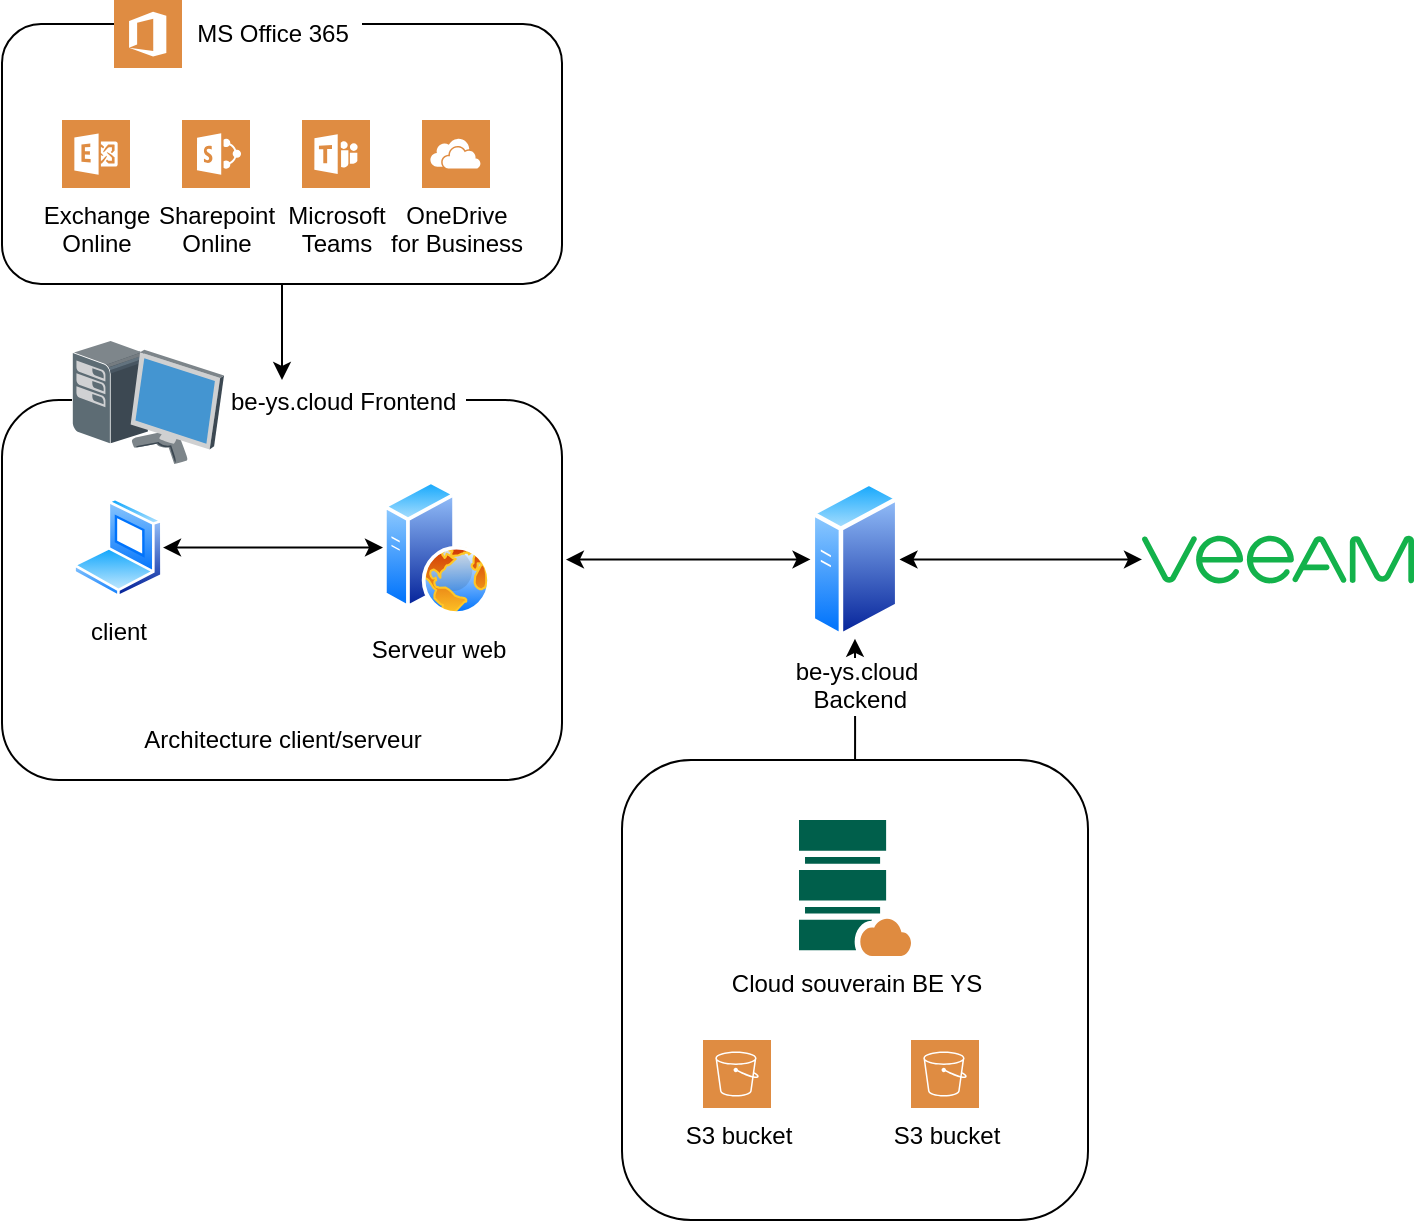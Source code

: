 <mxfile version="14.9.0" type="github">
  <diagram id="Q-p-yIMxDZNGZ18vUjYF" name="Page-1">
    <mxGraphModel dx="1038" dy="579" grid="1" gridSize="10" guides="1" tooltips="1" connect="1" arrows="1" fold="1" page="1" pageScale="1" pageWidth="827" pageHeight="1169" math="0" shadow="0">
      <root>
        <mxCell id="0" />
        <mxCell id="1" parent="0" />
        <mxCell id="329Qnx-gSeEADM7qm942-45" value="" style="edgeStyle=orthogonalEdgeStyle;rounded=0;orthogonalLoop=1;jettySize=auto;html=1;startArrow=none;startFill=0;" edge="1" parent="1" source="329Qnx-gSeEADM7qm942-8">
          <mxGeometry relative="1" as="geometry">
            <mxPoint x="180" y="210" as="targetPoint" />
          </mxGeometry>
        </mxCell>
        <mxCell id="329Qnx-gSeEADM7qm942-8" value="" style="rounded=1;whiteSpace=wrap;html=1;" vertex="1" parent="1">
          <mxGeometry x="40" y="32" width="280" height="130" as="geometry" />
        </mxCell>
        <mxCell id="329Qnx-gSeEADM7qm942-1" value="Exchange&lt;br&gt;Online" style="pointerEvents=1;shadow=0;dashed=0;html=1;strokeColor=none;fillColor=#DF8C42;labelPosition=center;verticalLabelPosition=bottom;verticalAlign=top;align=center;outlineConnect=0;shape=mxgraph.veeam2.microsoft_exchange;" vertex="1" parent="1">
          <mxGeometry x="70" y="80" width="34" height="34" as="geometry" />
        </mxCell>
        <mxCell id="329Qnx-gSeEADM7qm942-2" value="Sharepoint&lt;br&gt;Online" style="pointerEvents=1;shadow=0;dashed=0;html=1;strokeColor=none;fillColor=#DF8C42;labelPosition=center;verticalLabelPosition=bottom;verticalAlign=top;align=center;outlineConnect=0;shape=mxgraph.veeam2.microsoft_sharepoint;" vertex="1" parent="1">
          <mxGeometry x="130" y="80" width="34" height="34" as="geometry" />
        </mxCell>
        <mxCell id="329Qnx-gSeEADM7qm942-3" value="Microsoft &lt;br&gt;Teams" style="pointerEvents=1;shadow=0;dashed=0;html=1;strokeColor=none;fillColor=#DF8C42;labelPosition=center;verticalLabelPosition=bottom;verticalAlign=top;align=center;outlineConnect=0;shape=mxgraph.veeam2.microsoft_teams;" vertex="1" parent="1">
          <mxGeometry x="190" y="80" width="34" height="34" as="geometry" />
        </mxCell>
        <mxCell id="329Qnx-gSeEADM7qm942-4" value="OneDrive &lt;br&gt;for Business" style="pointerEvents=1;shadow=0;dashed=0;html=1;strokeColor=none;fillColor=#DF8C42;labelPosition=center;verticalLabelPosition=bottom;verticalAlign=top;align=center;outlineConnect=0;shape=mxgraph.veeam2.microsoft_onedrive;" vertex="1" parent="1">
          <mxGeometry x="250" y="80" width="34" height="34" as="geometry" />
        </mxCell>
        <mxCell id="329Qnx-gSeEADM7qm942-7" value="" style="pointerEvents=1;shadow=0;dashed=0;html=1;strokeColor=none;fillColor=#DF8C42;labelPosition=center;verticalLabelPosition=bottom;verticalAlign=top;align=center;outlineConnect=0;shape=mxgraph.veeam2.microsoft_office;" vertex="1" parent="1">
          <mxGeometry x="96" y="20" width="34" height="34" as="geometry" />
        </mxCell>
        <mxCell id="329Qnx-gSeEADM7qm942-9" value="MS Office 365" style="text;html=1;align=center;verticalAlign=middle;resizable=0;points=[];autosize=1;strokeColor=none;fillColor=#ffffff;" vertex="1" parent="1">
          <mxGeometry x="130" y="27" width="90" height="20" as="geometry" />
        </mxCell>
        <mxCell id="329Qnx-gSeEADM7qm942-57" value="" style="group" vertex="1" connectable="0" parent="1">
          <mxGeometry x="40" y="190" width="280" height="220" as="geometry" />
        </mxCell>
        <mxCell id="329Qnx-gSeEADM7qm942-41" value="" style="rounded=1;whiteSpace=wrap;html=1;fillColor=#ffffff;" vertex="1" parent="329Qnx-gSeEADM7qm942-57">
          <mxGeometry y="30" width="280" height="190" as="geometry" />
        </mxCell>
        <mxCell id="329Qnx-gSeEADM7qm942-46" value="&amp;nbsp; be-ys.cloud Frontend" style="text;html=1;align=center;verticalAlign=middle;resizable=0;points=[];autosize=1;strokeColor=none;fillColor=#ffffff;" vertex="1" parent="329Qnx-gSeEADM7qm942-57">
          <mxGeometry x="102" y="21" width="130" height="20" as="geometry" />
        </mxCell>
        <mxCell id="329Qnx-gSeEADM7qm942-10" value="" style="shadow=0;dashed=0;html=1;labelPosition=center;verticalLabelPosition=bottom;verticalAlign=top;align=center;outlineConnect=0;shape=mxgraph.veeam.3d.workstation;" vertex="1" parent="329Qnx-gSeEADM7qm942-57">
          <mxGeometry x="35" width="76" height="62" as="geometry" />
        </mxCell>
        <mxCell id="329Qnx-gSeEADM7qm942-51" value="Serveur web" style="aspect=fixed;perimeter=ellipsePerimeter;html=1;align=center;shadow=0;dashed=0;spacingTop=3;image;image=img/lib/active_directory/web_server.svg;fillColor=#ffffff;" vertex="1" parent="329Qnx-gSeEADM7qm942-57">
          <mxGeometry x="190.5" y="70" width="54" height="67.5" as="geometry" />
        </mxCell>
        <mxCell id="329Qnx-gSeEADM7qm942-52" value="client" style="aspect=fixed;perimeter=ellipsePerimeter;html=1;align=center;shadow=0;dashed=0;spacingTop=3;image;image=img/lib/active_directory/laptop_client.svg;fillColor=#ffffff;" vertex="1" parent="329Qnx-gSeEADM7qm942-57">
          <mxGeometry x="35.5" y="78.75" width="45" height="50" as="geometry" />
        </mxCell>
        <mxCell id="329Qnx-gSeEADM7qm942-53" value="" style="edgeStyle=orthogonalEdgeStyle;rounded=0;orthogonalLoop=1;jettySize=auto;html=1;startArrow=classic;startFill=1;" edge="1" parent="329Qnx-gSeEADM7qm942-57" source="329Qnx-gSeEADM7qm942-51" target="329Qnx-gSeEADM7qm942-52">
          <mxGeometry relative="1" as="geometry" />
        </mxCell>
        <mxCell id="329Qnx-gSeEADM7qm942-54" value="Architecture client/serveur" style="text;html=1;align=center;verticalAlign=middle;resizable=0;points=[];autosize=1;strokeColor=none;" vertex="1" parent="329Qnx-gSeEADM7qm942-57">
          <mxGeometry x="65" y="190" width="150" height="20" as="geometry" />
        </mxCell>
        <mxCell id="329Qnx-gSeEADM7qm942-59" value="" style="edgeStyle=orthogonalEdgeStyle;rounded=0;orthogonalLoop=1;jettySize=auto;html=1;startArrow=classic;startFill=1;entryX=1.007;entryY=0.42;entryDx=0;entryDy=0;entryPerimeter=0;" edge="1" parent="1" source="329Qnx-gSeEADM7qm942-36" target="329Qnx-gSeEADM7qm942-41">
          <mxGeometry relative="1" as="geometry" />
        </mxCell>
        <mxCell id="329Qnx-gSeEADM7qm942-18" value="" style="pointerEvents=1;shadow=0;dashed=0;html=1;strokeColor=none;fillColor=#13B24B;labelPosition=center;verticalLabelPosition=bottom;verticalAlign=top;align=center;outlineConnect=0;shape=mxgraph.veeam2.veeam_logo;" vertex="1" parent="1">
          <mxGeometry x="610" y="287.71" width="136" height="24" as="geometry" />
        </mxCell>
        <mxCell id="329Qnx-gSeEADM7qm942-38" value="" style="edgeStyle=orthogonalEdgeStyle;rounded=0;orthogonalLoop=1;jettySize=auto;html=1;startArrow=classic;startFill=1;" edge="1" parent="1" source="329Qnx-gSeEADM7qm942-36" target="329Qnx-gSeEADM7qm942-25">
          <mxGeometry x="320" y="260" as="geometry" />
        </mxCell>
        <mxCell id="329Qnx-gSeEADM7qm942-39" value="" style="edgeStyle=orthogonalEdgeStyle;rounded=0;orthogonalLoop=1;jettySize=auto;html=1;startArrow=classic;startFill=1;" edge="1" parent="1" source="329Qnx-gSeEADM7qm942-36" target="329Qnx-gSeEADM7qm942-18">
          <mxGeometry x="320" y="260" as="geometry" />
        </mxCell>
        <mxCell id="329Qnx-gSeEADM7qm942-36" value="be-ys.cloud&lt;br&gt;&amp;nbsp;Backend" style="aspect=fixed;perimeter=ellipsePerimeter;html=1;align=center;shadow=0;dashed=0;spacingTop=3;image;image=img/lib/active_directory/generic_server.svg;fillColor=#ffffff;" vertex="1" parent="1">
          <mxGeometry x="444.26" y="260" width="44.48" height="79.43" as="geometry" />
        </mxCell>
        <mxCell id="329Qnx-gSeEADM7qm942-60" value="" style="group" vertex="1" connectable="0" parent="1">
          <mxGeometry x="350" y="400.0" width="233" height="230" as="geometry" />
        </mxCell>
        <mxCell id="329Qnx-gSeEADM7qm942-35" value="" style="rounded=1;whiteSpace=wrap;html=1;fillColor=#ffffff;" vertex="1" parent="329Qnx-gSeEADM7qm942-60">
          <mxGeometry width="233" height="230" as="geometry" />
        </mxCell>
        <mxCell id="329Qnx-gSeEADM7qm942-25" value="Cloud souverain BE YS" style="pointerEvents=1;shadow=0;dashed=0;html=1;strokeColor=none;fillColor=#005F4B;labelPosition=center;verticalLabelPosition=bottom;verticalAlign=top;align=center;outlineConnect=0;shape=mxgraph.veeam2.cloud_repository;" vertex="1" parent="329Qnx-gSeEADM7qm942-60">
          <mxGeometry x="88.5" y="30" width="56" height="68" as="geometry" />
        </mxCell>
        <mxCell id="329Qnx-gSeEADM7qm942-32" value="S3 bucket" style="pointerEvents=1;shadow=0;dashed=0;html=1;strokeColor=none;fillColor=#DF8C42;labelPosition=center;verticalLabelPosition=bottom;verticalAlign=top;align=center;outlineConnect=0;shape=mxgraph.veeam2.aws_s3;" vertex="1" parent="329Qnx-gSeEADM7qm942-60">
          <mxGeometry x="144.5" y="140" width="34" height="34" as="geometry" />
        </mxCell>
        <mxCell id="329Qnx-gSeEADM7qm942-33" value="S3 bucket" style="pointerEvents=1;shadow=0;dashed=0;html=1;strokeColor=none;fillColor=#DF8C42;labelPosition=center;verticalLabelPosition=bottom;verticalAlign=top;align=center;outlineConnect=0;shape=mxgraph.veeam2.aws_s3;" vertex="1" parent="329Qnx-gSeEADM7qm942-60">
          <mxGeometry x="40.5" y="140" width="34" height="34" as="geometry" />
        </mxCell>
      </root>
    </mxGraphModel>
  </diagram>
</mxfile>
